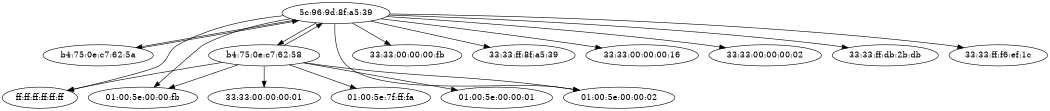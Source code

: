 digraph world {
size="7,7";
	"5c:96:9d:8f:a5:39" -> "b4:75:0e:c7:62:5a";
	"b4:75:0e:c7:62:5a" -> "5c:96:9d:8f:a5:39";
	"5c:96:9d:8f:a5:39" -> "b4:75:0e:c7:62:58";
	"b4:75:0e:c7:62:58" -> "5c:96:9d:8f:a5:39";
	"5c:96:9d:8f:a5:39" -> "ff:ff:ff:ff:ff:ff";
	"5c:96:9d:8f:a5:39" -> "01:00:5e:00:00:fb";
	"5c:96:9d:8f:a5:39" -> "33:33:00:00:00:fb";
	"5c:96:9d:8f:a5:39" -> "33:33:ff:8f:a5:39";
	"5c:96:9d:8f:a5:39" -> "33:33:00:00:00:16";
	"b4:75:0e:c7:62:58" -> "ff:ff:ff:ff:ff:ff";
	"5c:96:9d:8f:a5:39" -> "33:33:00:00:00:02";
	"b4:75:0e:c7:62:58" -> "33:33:00:00:00:01";
	"5c:96:9d:8f:a5:39" -> "33:33:ff:db:2b:db";
	"b4:75:0e:c7:62:58" -> "01:00:5e:7f:ff:fa";
	"5c:96:9d:8f:a5:39" -> "01:00:5e:00:00:02";
	"5c:96:9d:8f:a5:39" -> "33:33:ff:f6:ef:1c";
	"b4:75:0e:c7:62:58" -> "01:00:5e:00:00:01";
	"b4:75:0e:c7:62:58" -> "01:00:5e:00:00:fb";
	"b4:75:0e:c7:62:58" -> "01:00:5e:00:00:02";
}
